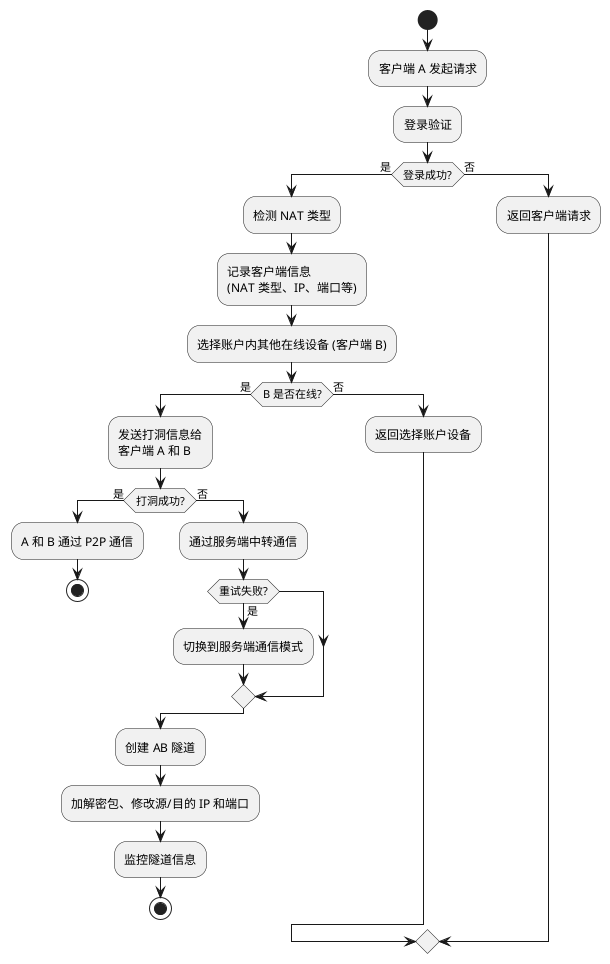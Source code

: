 @startuml
start
:客户端 A 发起请求;
:登录验证;
if (登录成功?) then (是)
  :检测 NAT 类型;
  :记录客户端信息\n(NAT 类型、IP、端口等);
  :选择账户内其他在线设备 (客户端 B);
  if (B 是否在线?) then (是)
    :发送打洞信息给\n客户端 A 和 B;
    if (打洞成功?) then (是)
      :A 和 B 通过 P2P 通信;
      stop
    else (否)
      :通过服务端中转通信;
      if (重试失败?) then (是)
        :切换到服务端通信模式;
      endif
    endif
    :创建 AB 隧道;
    :加解密包、修改源/目的 IP 和端口;
    :监控隧道信息;
    stop
  else (否)
    :返回选择账户设备;
  endif
else (否)
  :返回客户端请求;
endif
@enduml
